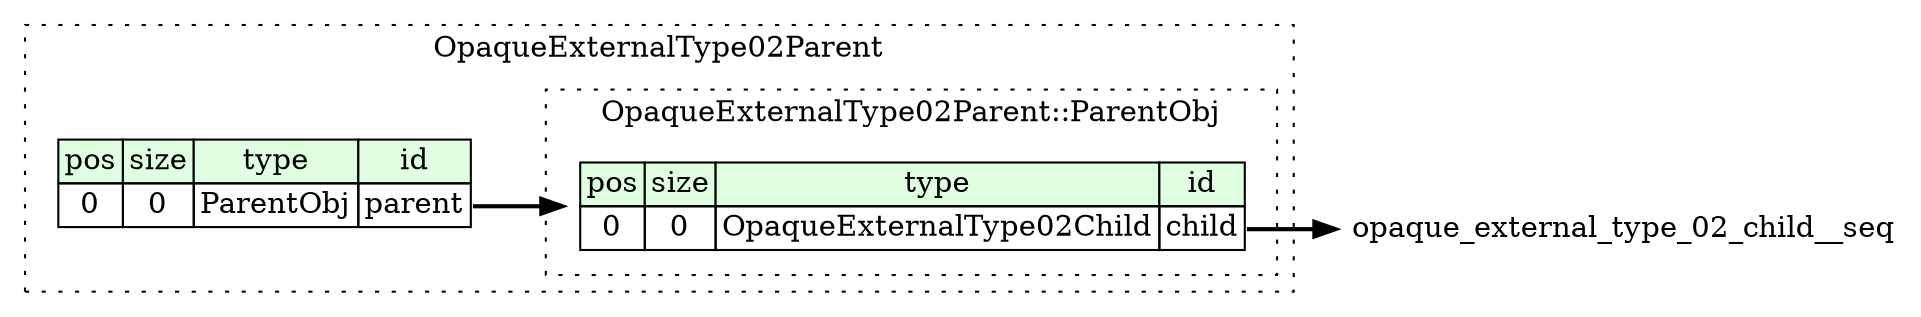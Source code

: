 digraph {
	rankdir=LR;
	node [shape=plaintext];
	subgraph cluster__opaque_external_type_02_parent {
		label="OpaqueExternalType02Parent";
		graph[style=dotted];

		opaque_external_type_02_parent__seq [label=<<TABLE BORDER="0" CELLBORDER="1" CELLSPACING="0">
			<TR><TD BGCOLOR="#E0FFE0">pos</TD><TD BGCOLOR="#E0FFE0">size</TD><TD BGCOLOR="#E0FFE0">type</TD><TD BGCOLOR="#E0FFE0">id</TD></TR>
			<TR><TD PORT="parent_pos">0</TD><TD PORT="parent_size">0</TD><TD>ParentObj</TD><TD PORT="parent_type">parent</TD></TR>
		</TABLE>>];
		subgraph cluster__parent_obj {
			label="OpaqueExternalType02Parent::ParentObj";
			graph[style=dotted];

			parent_obj__seq [label=<<TABLE BORDER="0" CELLBORDER="1" CELLSPACING="0">
				<TR><TD BGCOLOR="#E0FFE0">pos</TD><TD BGCOLOR="#E0FFE0">size</TD><TD BGCOLOR="#E0FFE0">type</TD><TD BGCOLOR="#E0FFE0">id</TD></TR>
				<TR><TD PORT="child_pos">0</TD><TD PORT="child_size">0</TD><TD>OpaqueExternalType02Child</TD><TD PORT="child_type">child</TD></TR>
			</TABLE>>];
		}
	}
	opaque_external_type_02_parent__seq:parent_type -> parent_obj__seq [style=bold];
	parent_obj__seq:child_type -> opaque_external_type_02_child__seq [style=bold];
}
